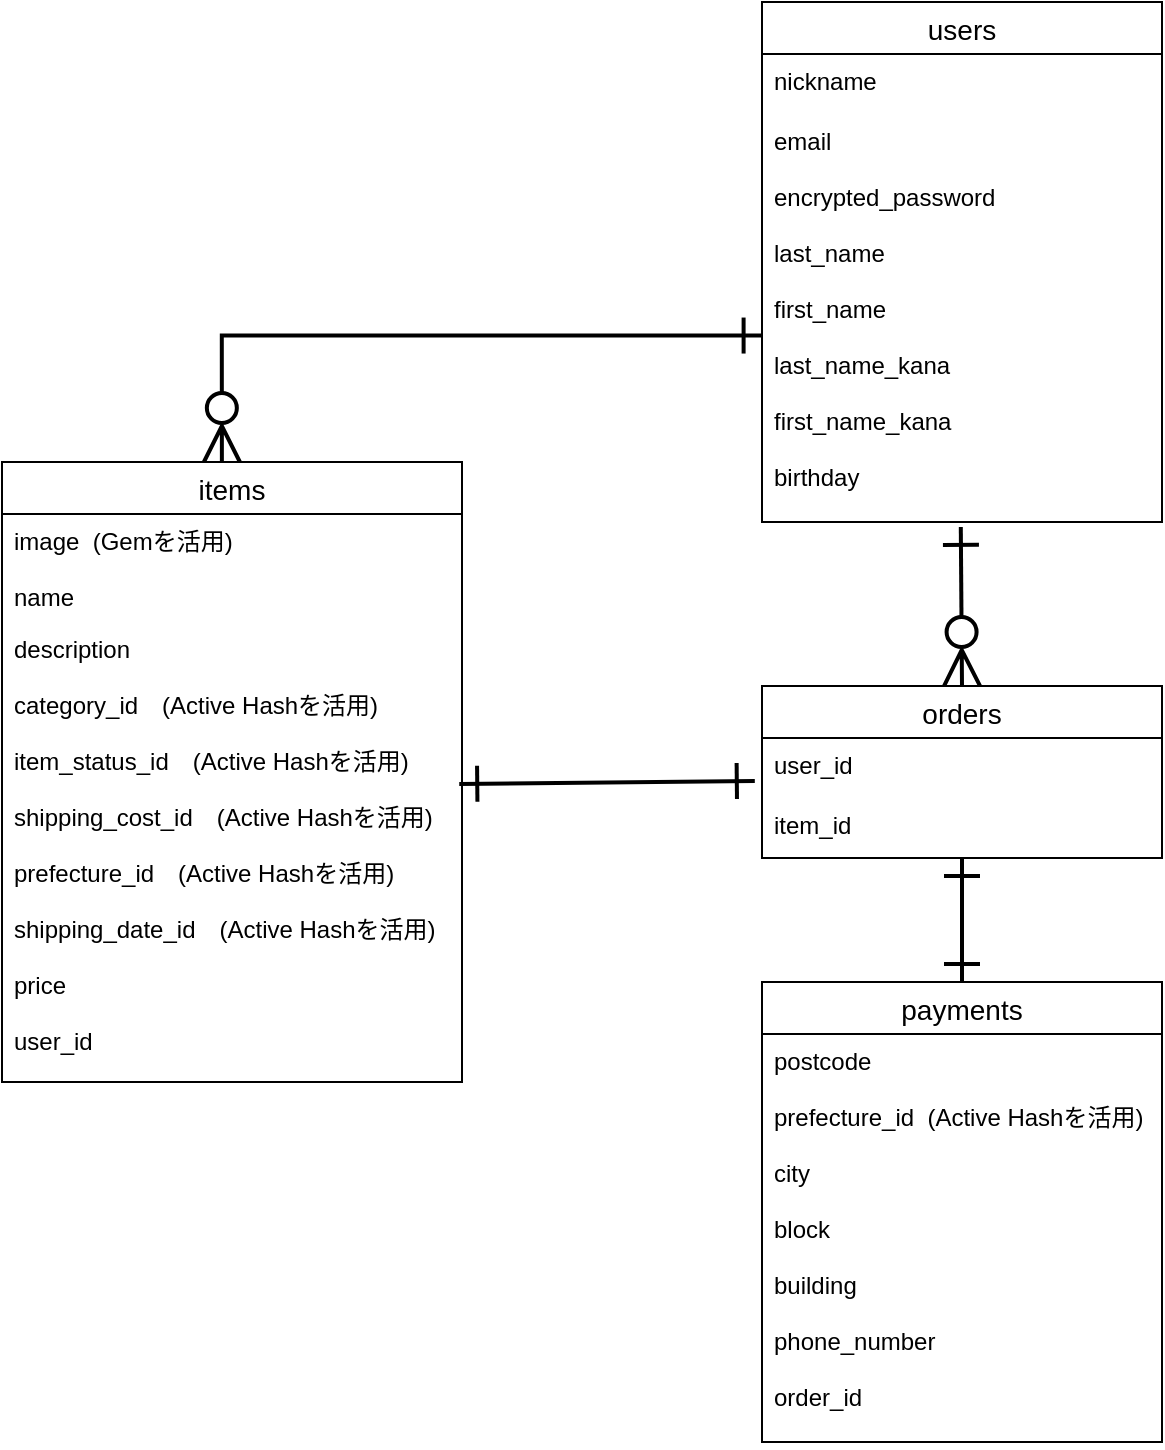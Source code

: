 <mxfile>
    <diagram id="RpAzqQCwNc34NlLqPRSM" name="ページ1">
        <mxGraphModel dx="1643" dy="677" grid="1" gridSize="10" guides="1" tooltips="1" connect="1" arrows="1" fold="1" page="1" pageScale="1" pageWidth="827" pageHeight="1169" math="0" shadow="0">
            <root>
                <mxCell id="0"/>
                <mxCell id="1" parent="0"/>
                <mxCell id="47" value="users" style="swimlane;fontStyle=0;childLayout=stackLayout;horizontal=1;startSize=26;horizontalStack=0;resizeParent=1;resizeParentMax=0;resizeLast=0;collapsible=1;marginBottom=0;align=center;fontSize=14;" parent="1" vertex="1">
                    <mxGeometry x="-320" y="130" width="200" height="260" as="geometry"/>
                </mxCell>
                <mxCell id="48" value="nickname" style="text;strokeColor=none;fillColor=none;spacingLeft=4;spacingRight=4;overflow=hidden;rotatable=0;points=[[0,0.5],[1,0.5]];portConstraint=eastwest;fontSize=12;" parent="47" vertex="1">
                    <mxGeometry y="26" width="200" height="30" as="geometry"/>
                </mxCell>
                <mxCell id="50" value="email&#10;&#10;encrypted_password&#10;&#10;last_name&#10;&#10;first_name&#10;&#10;last_name_kana&#10;&#10;first_name_kana&#10;&#10;birthday" style="text;strokeColor=none;fillColor=none;spacingLeft=4;spacingRight=4;overflow=hidden;rotatable=0;points=[[0,0.5],[1,0.5]];portConstraint=eastwest;fontSize=12;" parent="47" vertex="1">
                    <mxGeometry y="56" width="200" height="204" as="geometry"/>
                </mxCell>
                <mxCell id="51" value="items" style="swimlane;fontStyle=0;childLayout=stackLayout;horizontal=1;startSize=26;horizontalStack=0;resizeParent=1;resizeParentMax=0;resizeLast=0;collapsible=1;marginBottom=0;align=center;fontSize=14;" parent="1" vertex="1">
                    <mxGeometry x="-700" y="360" width="230" height="310" as="geometry"/>
                </mxCell>
                <mxCell id="52" value="image  (Gemを活用)&#10;&#10;name" style="text;strokeColor=none;fillColor=none;spacingLeft=4;spacingRight=4;overflow=hidden;rotatable=0;points=[[0,0.5],[1,0.5]];portConstraint=eastwest;fontSize=12;" parent="51" vertex="1">
                    <mxGeometry y="26" width="230" height="54" as="geometry"/>
                </mxCell>
                <mxCell id="54" value="description &#10;&#10;category_id　(Active Hashを活用)&#10;&#10;item_status_id　(Active Hashを活用)&#10;&#10;shipping_cost_id　(Active Hashを活用)&#10;&#10;prefecture_id　(Active Hashを活用)&#10;&#10;shipping_date_id　(Active Hashを活用)&#10;&#10;price&#10;&#10;user_id" style="text;strokeColor=none;fillColor=none;spacingLeft=4;spacingRight=4;overflow=hidden;rotatable=0;points=[[0,0.5],[1,0.5]];portConstraint=eastwest;fontSize=12;" parent="51" vertex="1">
                    <mxGeometry y="80" width="230" height="230" as="geometry"/>
                </mxCell>
                <mxCell id="72" value="" style="endArrow=ERzeroToMany;html=1;rounded=0;endSize=15;targetPerimeterSpacing=0;strokeWidth=2;entryX=0.478;entryY=0;entryDx=0;entryDy=0;entryPerimeter=0;endFill=0;startArrow=ERone;startFill=0;edgeStyle=orthogonalEdgeStyle;exitX=-0.001;exitY=0.543;exitDx=0;exitDy=0;exitPerimeter=0;startSize=15;" edge="1" parent="1" source="50" target="51">
                    <mxGeometry relative="1" as="geometry">
                        <mxPoint x="-380" y="280" as="sourcePoint"/>
                        <mxPoint x="-375" y="380" as="targetPoint"/>
                    </mxGeometry>
                </mxCell>
                <mxCell id="73" value="orders" style="swimlane;fontStyle=0;childLayout=stackLayout;horizontal=1;startSize=26;horizontalStack=0;resizeParent=1;resizeParentMax=0;resizeLast=0;collapsible=1;marginBottom=0;align=center;fontSize=14;" vertex="1" parent="1">
                    <mxGeometry x="-320" y="472" width="200" height="86" as="geometry"/>
                </mxCell>
                <mxCell id="74" value="user_id" style="text;strokeColor=none;fillColor=none;spacingLeft=4;spacingRight=4;overflow=hidden;rotatable=0;points=[[0,0.5],[1,0.5]];portConstraint=eastwest;fontSize=12;" vertex="1" parent="73">
                    <mxGeometry y="26" width="200" height="30" as="geometry"/>
                </mxCell>
                <mxCell id="75" value="item_id" style="text;strokeColor=none;fillColor=none;spacingLeft=4;spacingRight=4;overflow=hidden;rotatable=0;points=[[0,0.5],[1,0.5]];portConstraint=eastwest;fontSize=12;" vertex="1" parent="73">
                    <mxGeometry y="56" width="200" height="30" as="geometry"/>
                </mxCell>
                <mxCell id="77" value="payments" style="swimlane;fontStyle=0;childLayout=stackLayout;horizontal=1;startSize=26;horizontalStack=0;resizeParent=1;resizeParentMax=0;resizeLast=0;collapsible=1;marginBottom=0;align=center;fontSize=14;" vertex="1" parent="1">
                    <mxGeometry x="-320" y="620" width="200" height="230" as="geometry"/>
                </mxCell>
                <mxCell id="79" value="postcode&#10;&#10;prefecture_id  (Active Hashを活用)&#10;&#10;city&#10;&#10;block&#10;&#10;building&#10;&#10;phone_number&#10;&#10;order_id" style="text;strokeColor=none;fillColor=none;spacingLeft=4;spacingRight=4;overflow=hidden;rotatable=0;points=[[0,0.5],[1,0.5]];portConstraint=eastwest;fontSize=12;" vertex="1" parent="77">
                    <mxGeometry y="26" width="200" height="204" as="geometry"/>
                </mxCell>
                <mxCell id="82" value="" style="endArrow=ERone;html=1;rounded=0;endSize=15;targetPerimeterSpacing=0;strokeWidth=2;startArrow=ERone;startFill=0;endFill=0;exitX=0.5;exitY=0;exitDx=0;exitDy=0;entryX=0.5;entryY=1;entryDx=0;entryDy=0;startSize=15;" edge="1" parent="1" source="77" target="73">
                    <mxGeometry relative="1" as="geometry">
                        <mxPoint x="-98" y="590" as="sourcePoint"/>
                        <mxPoint x="-190" y="570" as="targetPoint"/>
                    </mxGeometry>
                </mxCell>
                <mxCell id="84" value="" style="endArrow=ERone;html=1;rounded=0;endSize=15;targetPerimeterSpacing=0;strokeWidth=2;entryX=0.497;entryY=1.012;entryDx=0;entryDy=0;entryPerimeter=0;exitX=0.5;exitY=0;exitDx=0;exitDy=0;startArrow=ERzeroToMany;startFill=0;endFill=0;startSize=15;" edge="1" parent="1" source="73" target="50">
                    <mxGeometry relative="1" as="geometry">
                        <mxPoint x="-350" y="440" as="sourcePoint"/>
                        <mxPoint x="-190" y="440" as="targetPoint"/>
                    </mxGeometry>
                </mxCell>
                <mxCell id="85" value="" style="endArrow=ERone;html=1;rounded=0;endSize=15;targetPerimeterSpacing=0;strokeWidth=2;entryX=-0.018;entryY=0.715;entryDx=0;entryDy=0;startArrow=ERone;startFill=0;endFill=0;exitX=0.994;exitY=0.352;exitDx=0;exitDy=0;exitPerimeter=0;startSize=15;entryPerimeter=0;" edge="1" parent="1" source="54" target="74">
                    <mxGeometry relative="1" as="geometry">
                        <mxPoint x="-350" y="481" as="sourcePoint"/>
                        <mxPoint x="-280" y="480" as="targetPoint"/>
                    </mxGeometry>
                </mxCell>
            </root>
        </mxGraphModel>
    </diagram>
</mxfile>